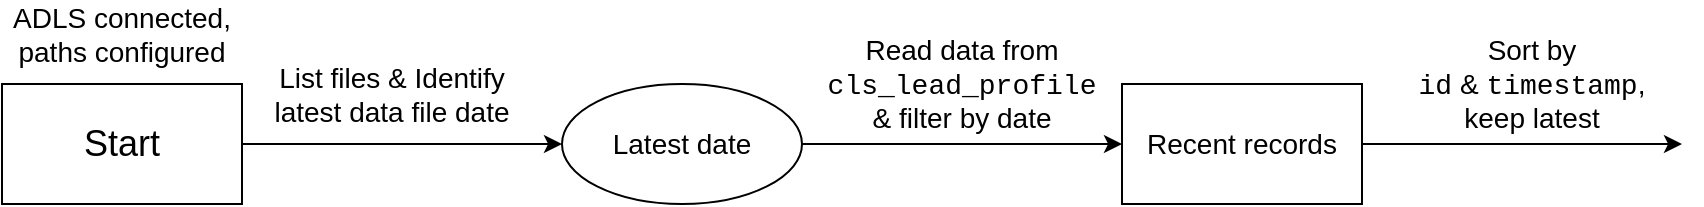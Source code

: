 <mxfile version="28.1.1">
  <diagram name="Page-1" id="DoE369QI6YSKjkSNsfdR">
    <mxGraphModel dx="652" dy="677" grid="1" gridSize="10" guides="1" tooltips="1" connect="1" arrows="1" fold="1" page="1" pageScale="1" pageWidth="1169" pageHeight="1654" math="0" shadow="0">
      <root>
        <mxCell id="0" />
        <mxCell id="1" parent="0" />
        <mxCell id="wWSp4FE7oR-9iToILMVN-1" value="" style="rounded=0;whiteSpace=wrap;html=1;" parent="1" vertex="1">
          <mxGeometry x="160" y="80" width="120" height="60" as="geometry" />
        </mxCell>
        <mxCell id="wWSp4FE7oR-9iToILMVN-2" value="&lt;font style=&quot;font-size: 18px;&quot;&gt;Start&lt;/font&gt;" style="text;html=1;align=center;verticalAlign=middle;whiteSpace=wrap;rounded=0;" parent="1" vertex="1">
          <mxGeometry x="190" y="95" width="60" height="30" as="geometry" />
        </mxCell>
        <mxCell id="a1vwSDo1HANlviIb9VTY-5" value="" style="rounded=0;whiteSpace=wrap;html=1;" vertex="1" parent="1">
          <mxGeometry x="720" y="80" width="120" height="60" as="geometry" />
        </mxCell>
        <mxCell id="a1vwSDo1HANlviIb9VTY-7" value="&lt;font style=&quot;font-size: 14px;&quot;&gt;ADLS connected, paths configured&lt;/font&gt;" style="text;html=1;align=center;verticalAlign=middle;whiteSpace=wrap;rounded=0;" vertex="1" parent="1">
          <mxGeometry x="160" y="40" width="120" height="30" as="geometry" />
        </mxCell>
        <mxCell id="a1vwSDo1HANlviIb9VTY-8" value="" style="endArrow=classic;html=1;rounded=0;entryX=0;entryY=0.5;entryDx=0;entryDy=0;" edge="1" parent="1">
          <mxGeometry width="50" height="50" relative="1" as="geometry">
            <mxPoint x="280" y="110" as="sourcePoint" />
            <mxPoint x="440" y="110" as="targetPoint" />
          </mxGeometry>
        </mxCell>
        <mxCell id="a1vwSDo1HANlviIb9VTY-9" value="&lt;font style=&quot;font-size: 14px;&quot;&gt;List files &amp;amp; Identify latest data file date&lt;/font&gt;" style="text;html=1;align=center;verticalAlign=middle;whiteSpace=wrap;rounded=0;" vertex="1" parent="1">
          <mxGeometry x="290" y="70" width="130" height="30" as="geometry" />
        </mxCell>
        <mxCell id="a1vwSDo1HANlviIb9VTY-10" value="" style="ellipse;whiteSpace=wrap;html=1;" vertex="1" parent="1">
          <mxGeometry x="440" y="80" width="120" height="60" as="geometry" />
        </mxCell>
        <mxCell id="a1vwSDo1HANlviIb9VTY-11" value="&lt;font style=&quot;font-size: 14px;&quot;&gt;Latest date&lt;/font&gt;" style="text;html=1;align=center;verticalAlign=middle;whiteSpace=wrap;rounded=0;" vertex="1" parent="1">
          <mxGeometry x="460" y="95" width="80" height="30" as="geometry" />
        </mxCell>
        <mxCell id="a1vwSDo1HANlviIb9VTY-13" value="" style="endArrow=classic;html=1;rounded=0;entryX=0;entryY=0.5;entryDx=0;entryDy=0;" edge="1" parent="1" target="a1vwSDo1HANlviIb9VTY-5">
          <mxGeometry width="50" height="50" relative="1" as="geometry">
            <mxPoint x="560" y="110" as="sourcePoint" />
            <mxPoint x="610" y="60" as="targetPoint" />
          </mxGeometry>
        </mxCell>
        <mxCell id="a1vwSDo1HANlviIb9VTY-14" value="&lt;font style=&quot;font-size: 14px;&quot;&gt;Read data from &lt;font face=&quot;Courier New&quot;&gt;cls_lead_profile&lt;/font&gt; &amp;amp; filter by date&lt;/font&gt;" style="text;html=1;align=center;verticalAlign=middle;whiteSpace=wrap;rounded=0;" vertex="1" parent="1">
          <mxGeometry x="610" y="65" width="60" height="30" as="geometry" />
        </mxCell>
        <mxCell id="a1vwSDo1HANlviIb9VTY-15" value="&lt;font style=&quot;font-size: 14px;&quot;&gt;Recent records&lt;/font&gt;" style="text;html=1;align=center;verticalAlign=middle;whiteSpace=wrap;rounded=0;" vertex="1" parent="1">
          <mxGeometry x="730" y="95" width="100" height="30" as="geometry" />
        </mxCell>
        <mxCell id="a1vwSDo1HANlviIb9VTY-16" value="" style="endArrow=classic;html=1;rounded=0;" edge="1" parent="1">
          <mxGeometry width="50" height="50" relative="1" as="geometry">
            <mxPoint x="840" y="110" as="sourcePoint" />
            <mxPoint x="1000" y="110" as="targetPoint" />
          </mxGeometry>
        </mxCell>
        <mxCell id="a1vwSDo1HANlviIb9VTY-17" value="&lt;font style=&quot;font-size: 14px;&quot;&gt;Sort by&lt;/font&gt;&lt;div&gt;&lt;font style=&quot;font-size: 14px;&quot;&gt;&lt;font face=&quot;Courier New&quot;&gt;id&lt;/font&gt; &amp;amp; &lt;font face=&quot;Courier New&quot;&gt;timestamp&lt;/font&gt;,&lt;/font&gt;&lt;div&gt;&lt;font style=&quot;font-size: 14px;&quot;&gt;keep latest&lt;/font&gt;&lt;/div&gt;&lt;/div&gt;" style="text;html=1;align=center;verticalAlign=middle;whiteSpace=wrap;rounded=0;" vertex="1" parent="1">
          <mxGeometry x="840" y="65" width="170" height="30" as="geometry" />
        </mxCell>
      </root>
    </mxGraphModel>
  </diagram>
</mxfile>
